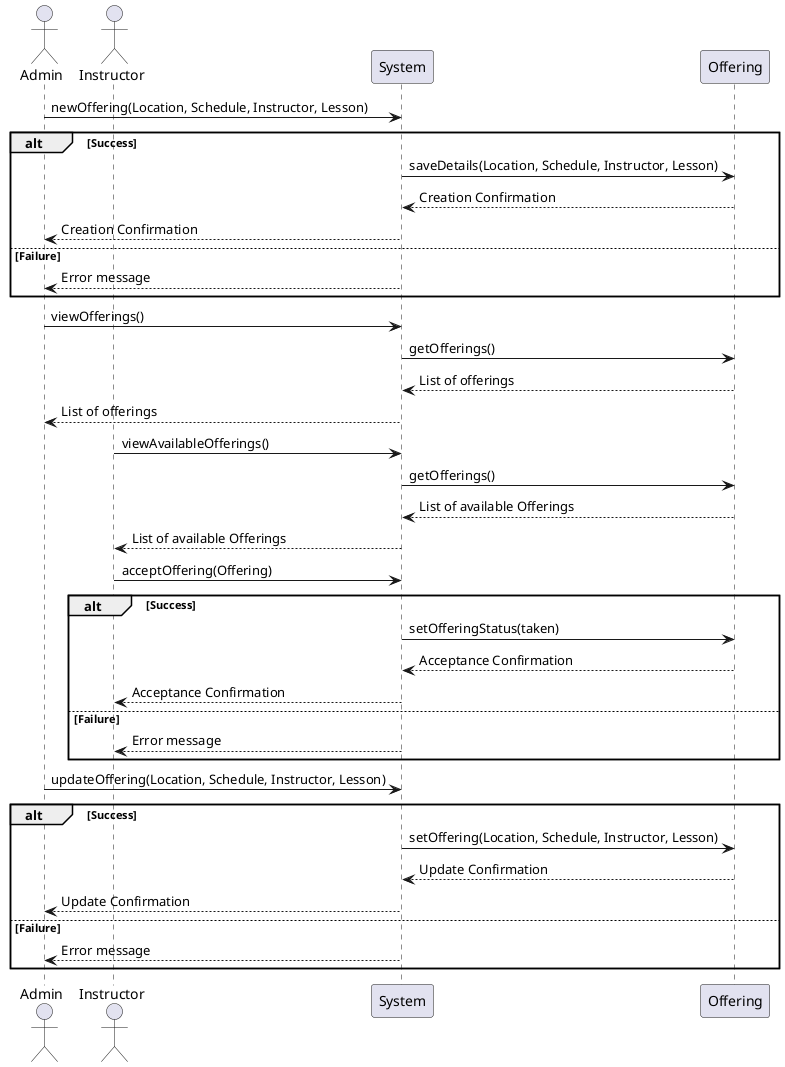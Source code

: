 @startuml

actor Admin
actor Instructor
participant System
participant Offering

Admin -> System: newOffering(Location, Schedule, Instructor, Lesson)
alt Success
    System -> Offering: saveDetails(Location, Schedule, Instructor, Lesson)
    Offering --> System: Creation Confirmation
    System --> Admin: Creation Confirmation
else Failure
    System --> Admin: Error message
end

Admin -> System: viewOfferings()
System -> Offering: getOfferings()
Offering --> System: List of offerings
System --> Admin: List of offerings

Instructor -> System: viewAvailableOfferings()
System -> Offering: getOfferings()
Offering --> System: List of available Offerings
System --> Instructor: List of available Offerings

Instructor -> System: acceptOffering(Offering)
alt Success
    System -> Offering: setOfferingStatus(taken)
    Offering --> System: Acceptance Confirmation
    System --> Instructor: Acceptance Confirmation
else Failure
    System --> Instructor: Error message
end

Admin -> System: updateOffering(Location, Schedule, Instructor, Lesson)
alt Success
    System -> Offering: setOffering(Location, Schedule, Instructor, Lesson)
    Offering --> System: Update Confirmation
    System --> Admin: Update Confirmation
else Failure
    System --> Admin: Error message
end

@enduml
